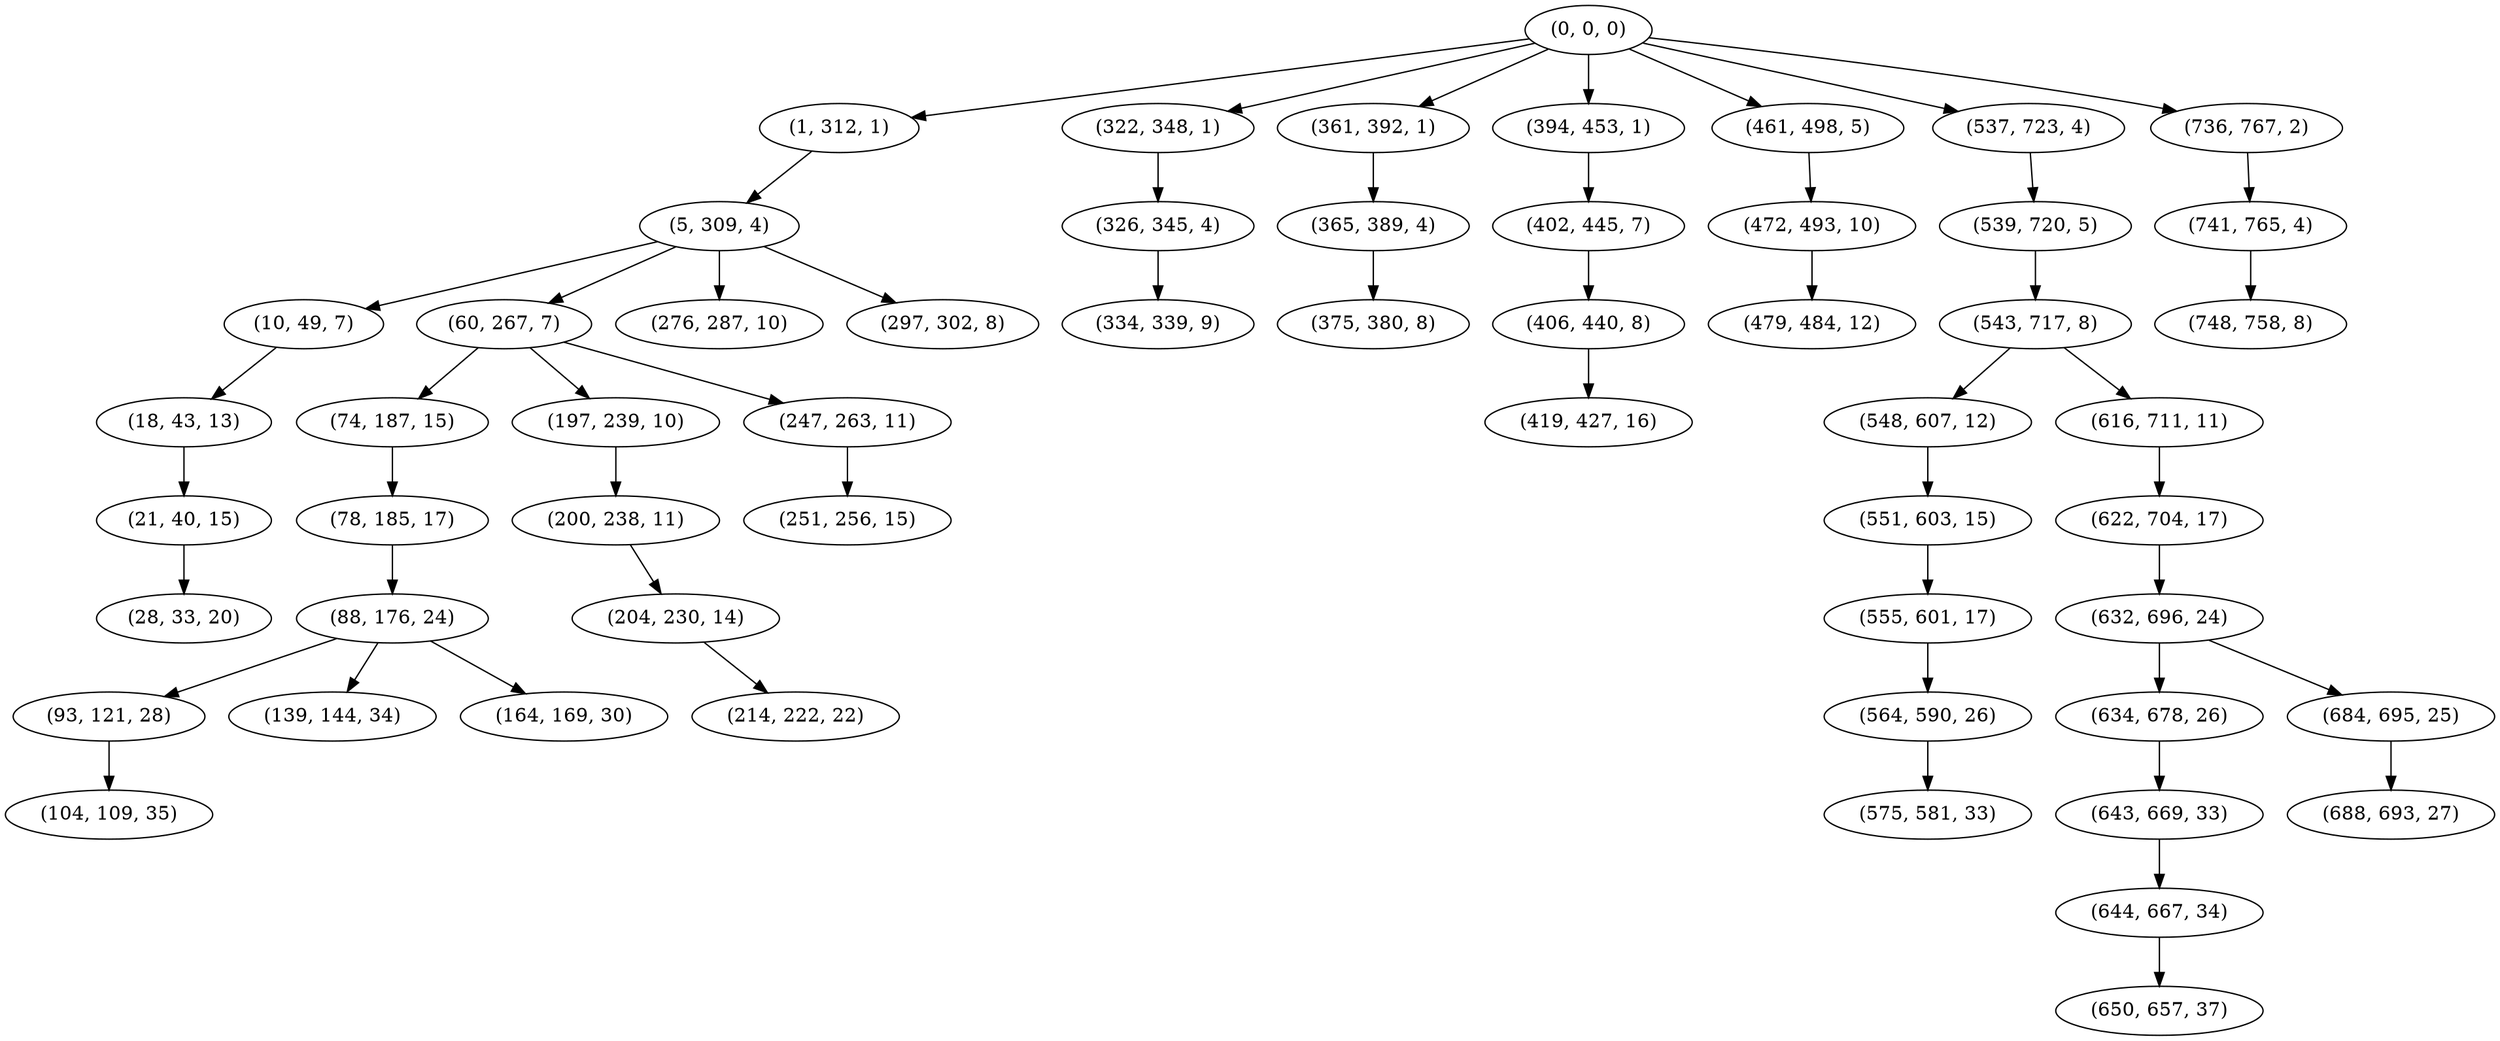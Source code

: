 digraph tree {
    "(0, 0, 0)";
    "(1, 312, 1)";
    "(5, 309, 4)";
    "(10, 49, 7)";
    "(18, 43, 13)";
    "(21, 40, 15)";
    "(28, 33, 20)";
    "(60, 267, 7)";
    "(74, 187, 15)";
    "(78, 185, 17)";
    "(88, 176, 24)";
    "(93, 121, 28)";
    "(104, 109, 35)";
    "(139, 144, 34)";
    "(164, 169, 30)";
    "(197, 239, 10)";
    "(200, 238, 11)";
    "(204, 230, 14)";
    "(214, 222, 22)";
    "(247, 263, 11)";
    "(251, 256, 15)";
    "(276, 287, 10)";
    "(297, 302, 8)";
    "(322, 348, 1)";
    "(326, 345, 4)";
    "(334, 339, 9)";
    "(361, 392, 1)";
    "(365, 389, 4)";
    "(375, 380, 8)";
    "(394, 453, 1)";
    "(402, 445, 7)";
    "(406, 440, 8)";
    "(419, 427, 16)";
    "(461, 498, 5)";
    "(472, 493, 10)";
    "(479, 484, 12)";
    "(537, 723, 4)";
    "(539, 720, 5)";
    "(543, 717, 8)";
    "(548, 607, 12)";
    "(551, 603, 15)";
    "(555, 601, 17)";
    "(564, 590, 26)";
    "(575, 581, 33)";
    "(616, 711, 11)";
    "(622, 704, 17)";
    "(632, 696, 24)";
    "(634, 678, 26)";
    "(643, 669, 33)";
    "(644, 667, 34)";
    "(650, 657, 37)";
    "(684, 695, 25)";
    "(688, 693, 27)";
    "(736, 767, 2)";
    "(741, 765, 4)";
    "(748, 758, 8)";
    "(0, 0, 0)" -> "(1, 312, 1)";
    "(0, 0, 0)" -> "(322, 348, 1)";
    "(0, 0, 0)" -> "(361, 392, 1)";
    "(0, 0, 0)" -> "(394, 453, 1)";
    "(0, 0, 0)" -> "(461, 498, 5)";
    "(0, 0, 0)" -> "(537, 723, 4)";
    "(0, 0, 0)" -> "(736, 767, 2)";
    "(1, 312, 1)" -> "(5, 309, 4)";
    "(5, 309, 4)" -> "(10, 49, 7)";
    "(5, 309, 4)" -> "(60, 267, 7)";
    "(5, 309, 4)" -> "(276, 287, 10)";
    "(5, 309, 4)" -> "(297, 302, 8)";
    "(10, 49, 7)" -> "(18, 43, 13)";
    "(18, 43, 13)" -> "(21, 40, 15)";
    "(21, 40, 15)" -> "(28, 33, 20)";
    "(60, 267, 7)" -> "(74, 187, 15)";
    "(60, 267, 7)" -> "(197, 239, 10)";
    "(60, 267, 7)" -> "(247, 263, 11)";
    "(74, 187, 15)" -> "(78, 185, 17)";
    "(78, 185, 17)" -> "(88, 176, 24)";
    "(88, 176, 24)" -> "(93, 121, 28)";
    "(88, 176, 24)" -> "(139, 144, 34)";
    "(88, 176, 24)" -> "(164, 169, 30)";
    "(93, 121, 28)" -> "(104, 109, 35)";
    "(197, 239, 10)" -> "(200, 238, 11)";
    "(200, 238, 11)" -> "(204, 230, 14)";
    "(204, 230, 14)" -> "(214, 222, 22)";
    "(247, 263, 11)" -> "(251, 256, 15)";
    "(322, 348, 1)" -> "(326, 345, 4)";
    "(326, 345, 4)" -> "(334, 339, 9)";
    "(361, 392, 1)" -> "(365, 389, 4)";
    "(365, 389, 4)" -> "(375, 380, 8)";
    "(394, 453, 1)" -> "(402, 445, 7)";
    "(402, 445, 7)" -> "(406, 440, 8)";
    "(406, 440, 8)" -> "(419, 427, 16)";
    "(461, 498, 5)" -> "(472, 493, 10)";
    "(472, 493, 10)" -> "(479, 484, 12)";
    "(537, 723, 4)" -> "(539, 720, 5)";
    "(539, 720, 5)" -> "(543, 717, 8)";
    "(543, 717, 8)" -> "(548, 607, 12)";
    "(543, 717, 8)" -> "(616, 711, 11)";
    "(548, 607, 12)" -> "(551, 603, 15)";
    "(551, 603, 15)" -> "(555, 601, 17)";
    "(555, 601, 17)" -> "(564, 590, 26)";
    "(564, 590, 26)" -> "(575, 581, 33)";
    "(616, 711, 11)" -> "(622, 704, 17)";
    "(622, 704, 17)" -> "(632, 696, 24)";
    "(632, 696, 24)" -> "(634, 678, 26)";
    "(632, 696, 24)" -> "(684, 695, 25)";
    "(634, 678, 26)" -> "(643, 669, 33)";
    "(643, 669, 33)" -> "(644, 667, 34)";
    "(644, 667, 34)" -> "(650, 657, 37)";
    "(684, 695, 25)" -> "(688, 693, 27)";
    "(736, 767, 2)" -> "(741, 765, 4)";
    "(741, 765, 4)" -> "(748, 758, 8)";
}
